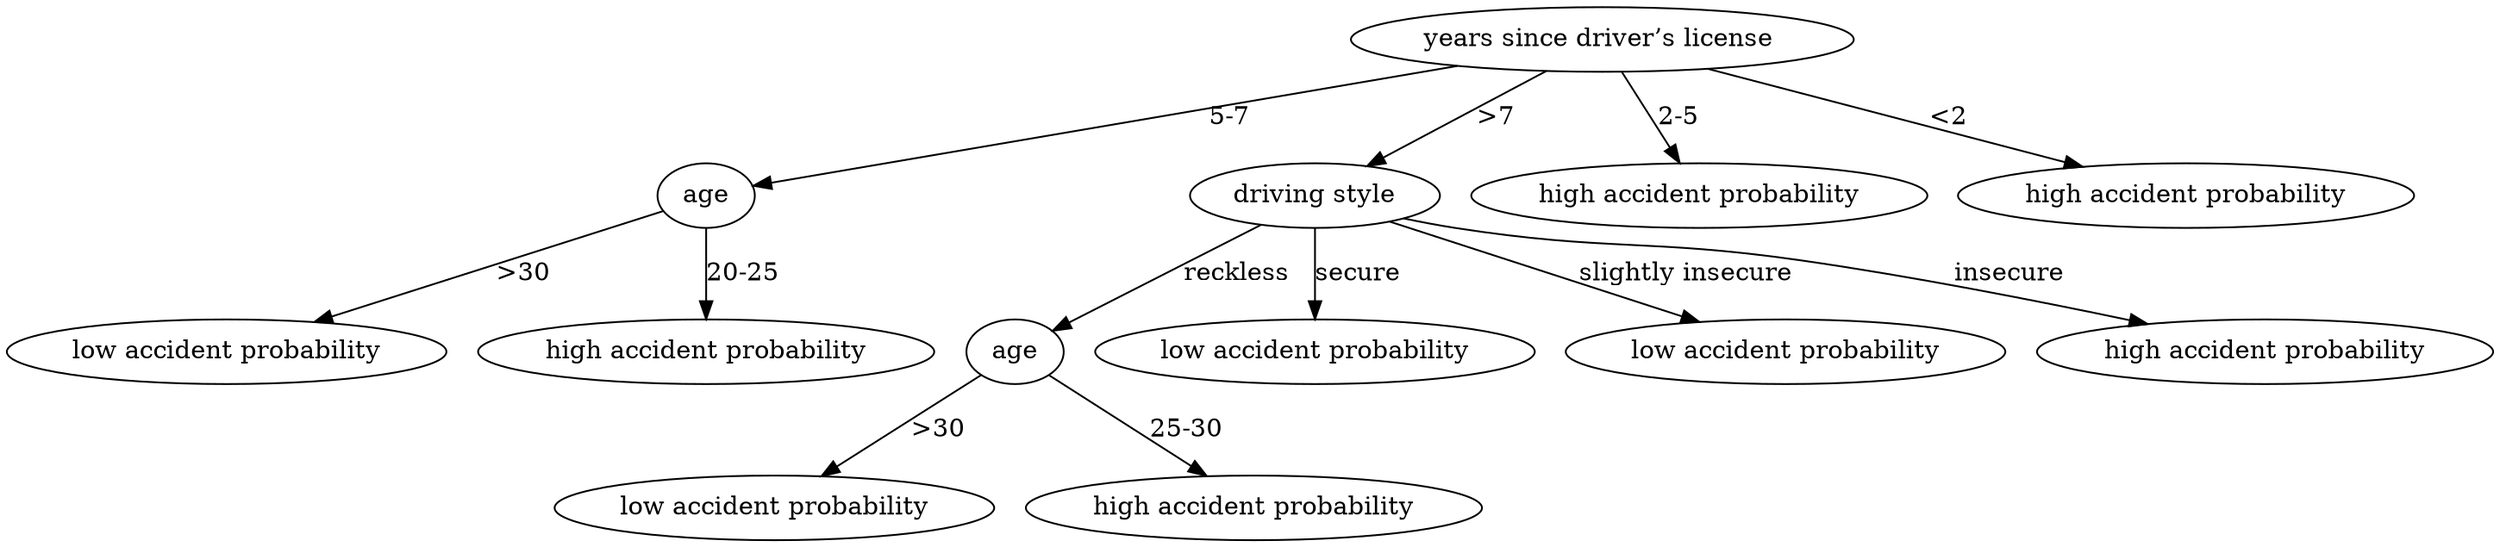 digraph G {
	"low accident probability 00" [label="low accident probability"]
	"age 0" -> "low accident probability 00" [label=">30"]
	"high accident probability 01" [label="high accident probability"]
	"age 0" -> "high accident probability 01" [label="20-25"]
	"age 0" [label="age"]
	"years since driver’s license " -> "age 0" [label="5-7"]
	"low accident probability 100" [label="low accident probability"]
	"age 10" -> "low accident probability 100" [label=">30"]
	"high accident probability 101" [label="high accident probability"]
	"age 10" -> "high accident probability 101" [label="25-30"]
	"age 10" [label="age"]
	"driving style 1" -> "age 10" [label="reckless"]
	"low accident probability 11" [label="low accident probability"]
	"driving style 1" -> "low accident probability 11" [label="secure"]
	"low accident probability 12" [label="low accident probability"]
	"driving style 1" -> "low accident probability 12" [label="slightly insecure"]
	"high accident probability 13" [label="high accident probability"]
	"driving style 1" -> "high accident probability 13" [label="insecure"]
	"driving style 1" [label="driving style"]
	"years since driver’s license " -> "driving style 1" [label=">7"]
	"high accident probability 2" [label="high accident probability"]
	"years since driver’s license " -> "high accident probability 2" [label="2-5"]
	"high accident probability 3" [label="high accident probability"]
	"years since driver’s license " -> "high accident probability 3" [label="<2"]
}